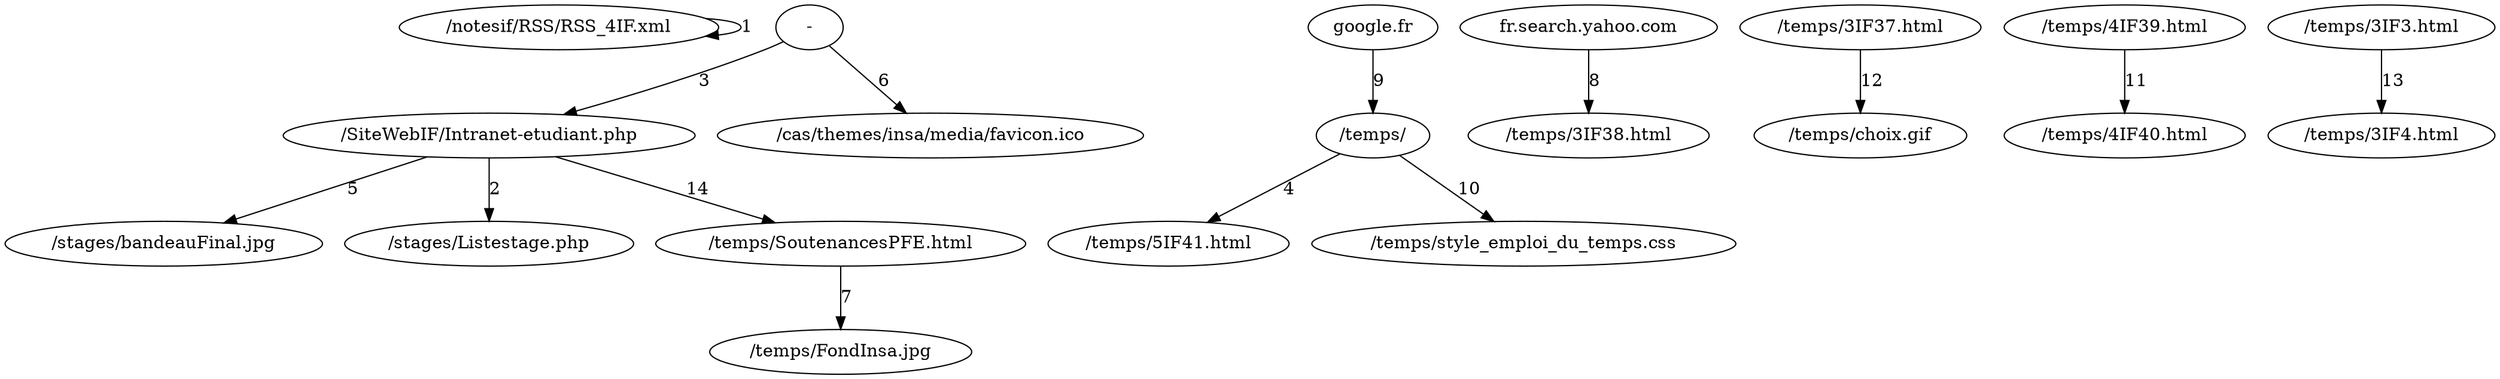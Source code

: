 digraph  {
  "/notesif/RSS/RSS_4IF.xml";
  "/SiteWebIF/Intranet-etudiant.php";
  "/temps/5IF41.html";
  "/stages/bandeauFinal.jpg";
  "/temps/3IF38.html";
  "/cas/themes/insa/media/favicon.ico";
  "/temps/";
  "/stages/Listestage.php";
  "/temps/style_emploi_du_temps.css";
  "/temps/choix.gif";
  "/temps/4IF40.html";
  "/temps/FondInsa.jpg";
  "/temps/3IF4.html";
  "/temps/SoutenancesPFE.html";
  "/notesif/RSS/RSS_4IF.xml" -> "/notesif/RSS/RSS_4IF.xml" [label="1"];
  "-" -> "/SiteWebIF/Intranet-etudiant.php" [label="3"];
  "/temps/" -> "/temps/5IF41.html" [label="4"];
  "/SiteWebIF/Intranet-etudiant.php" -> "/stages/bandeauFinal.jpg" [label="5"];
  "fr.search.yahoo.com" -> "/temps/3IF38.html" [label="8"];
  "-" -> "/cas/themes/insa/media/favicon.ico" [label="6"];
  "google.fr" -> "/temps/" [label="9"];
  "/SiteWebIF/Intranet-etudiant.php" -> "/stages/Listestage.php" [label="2"];
  "/temps/" -> "/temps/style_emploi_du_temps.css" [label="10"];
  "/temps/3IF37.html" -> "/temps/choix.gif" [label="12"];
  "/temps/4IF39.html" -> "/temps/4IF40.html" [label="11"];
  "/temps/SoutenancesPFE.html" -> "/temps/FondInsa.jpg" [label="7"];
  "/temps/3IF3.html" -> "/temps/3IF4.html" [label="13"];
  "/SiteWebIF/Intranet-etudiant.php" -> "/temps/SoutenancesPFE.html" [label="14"];
}
